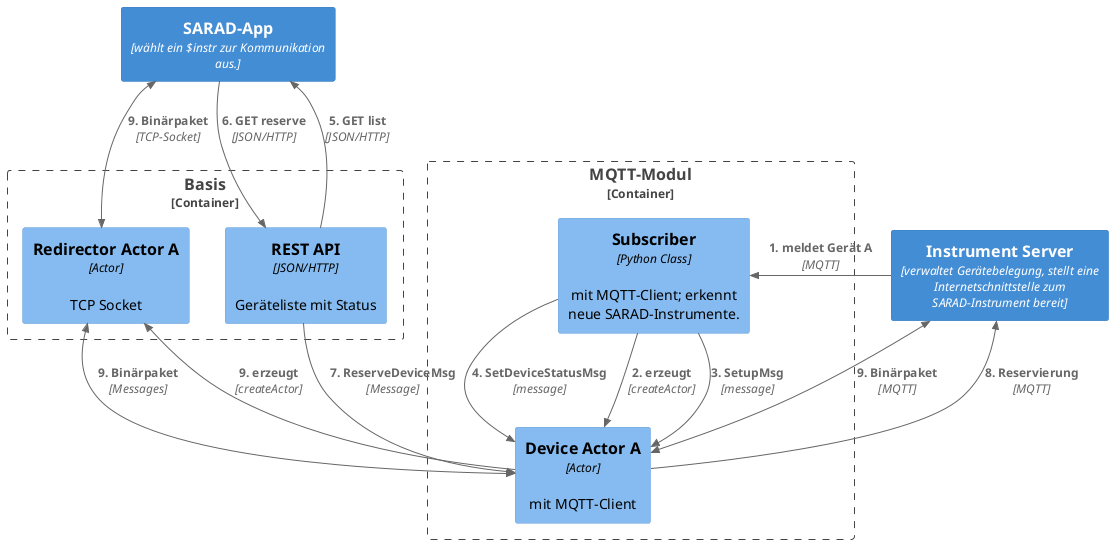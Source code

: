 @startuml
!include <c4/C4_Component.puml>
!include <office/Users/user.puml>

hide stereotype

' AddTagSupport("mod", $borderColor="#d73027")

!$app = "SARAD-App"
!$rs = "Registration Server"
!$is = "Instrument Server"
!$inst = "SARAD-Instrument"
!$inst_m = "SARAD-Instrumente"

Container(app, $app, "wählt ein $instr zur Kommunikation aus.")

Container_Boundary(mod, "MQTT-Modul", $rs, $tags="mod") {
        Component(listener, "Subscriber", "Python Class", "mit MQTT-Client; erkennt neue $inst_m.")
        Component(device_actor1, "Device Actor A", "Actor", "mit MQTT-Client")
}
Container_Boundary(rs, "Basis", $rs) {
        Component(api, "REST API", "JSON/HTTP", "Geräteliste mit Status")
        Component(redirector1, "Redirector Actor A", "Actor", "TCP Socket")
}

Container(is1, $is, "verwaltet Gerätebelegung, stellt eine Internetschnittstelle zum $inst bereit")

Rel(is1, listener, "1. meldet Gerät A", "MQTT")
Rel(listener, device_actor1, "2. erzeugt", "createActor")
Rel(listener, device_actor1, "3. SetupMsg", "message")
Rel(listener, device_actor1, "4. SetDeviceStatusMsg", "message")
Rel(api, app, "5. GET list", "JSON/HTTP")
Rel(app, api, "6. GET reserve", "JSON/HTTP")
Rel(api, device_actor1, "7. ReserveDeviceMsg", "Message")
Rel(device_actor1, is1, "8. Reservierung", "MQTT")
Rel(device_actor1, redirector1, "9. erzeugt", "createActor")
BiRel(app, redirector1, "9. Binärpaket", "TCP-Socket")
BiRel(redirector1, device_actor1, "9. Binärpaket", "Messages")
BiRel(is1, device_actor1, "9. Binärpaket", "MQTT")
@enduml
